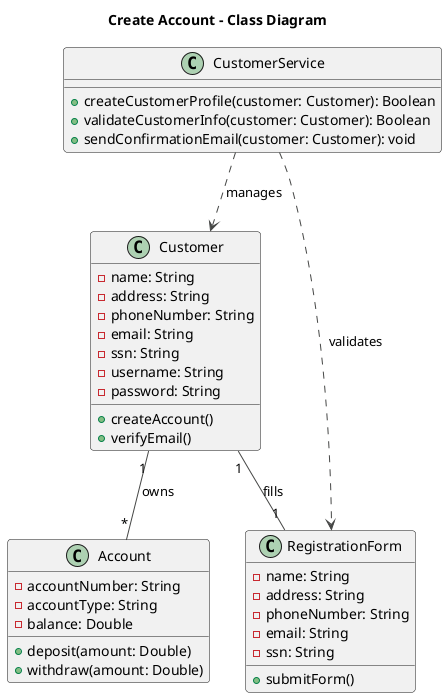 @startuml
!theme vibrant

title Create Account - Class Diagram

class Customer {
  - name: String
  - address: String
  - phoneNumber: String
  - email: String
  - ssn: String
  - username: String
  - password: String
  + createAccount()
  + verifyEmail()
}

class CustomerService {
  + createCustomerProfile(customer: Customer): Boolean
  + validateCustomerInfo(customer: Customer): Boolean
  + sendConfirmationEmail(customer: Customer): void
}

class RegistrationForm {
  - name: String
  - address: String
  - phoneNumber: String
  - email: String
  - ssn: String
  + submitForm()
}

class Account {
  - accountNumber: String
  - accountType: String
  - balance: Double
  + deposit(amount: Double)
  + withdraw(amount: Double)
}

Customer "1" -- "1" RegistrationForm : "fills"
Customer "1" -- "*" Account : "owns"
CustomerService ..> Customer : "manages"
CustomerService ..> RegistrationForm : "validates"

@enduml
